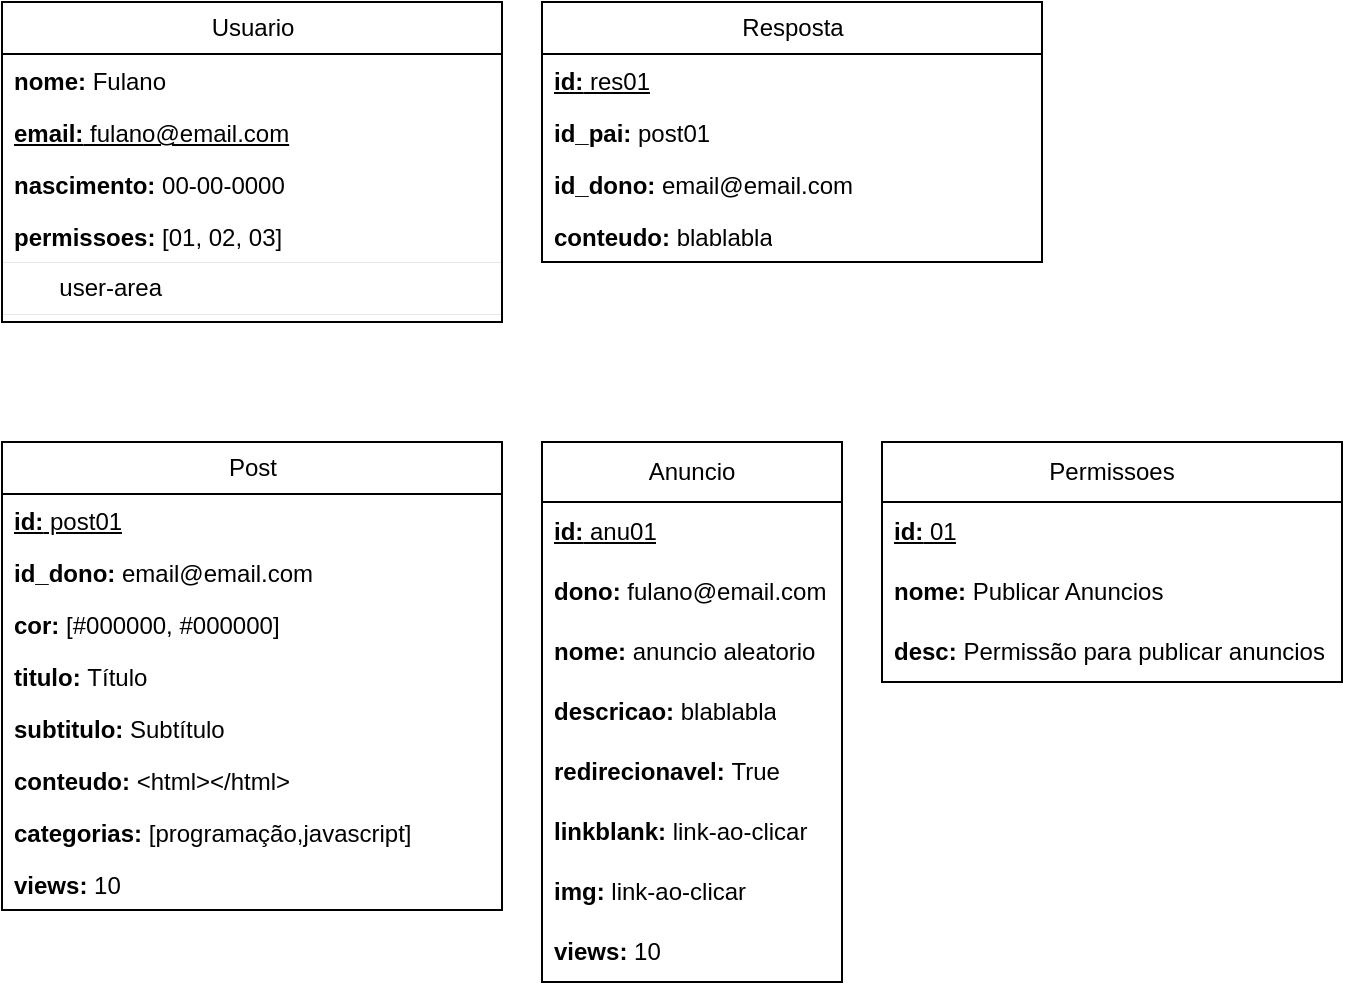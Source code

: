 <mxfile>
    <diagram id="SlQCMbPE0cquozN6VP6S" name="Page-1">
        <mxGraphModel dx="496" dy="495" grid="1" gridSize="10" guides="1" tooltips="1" connect="1" arrows="1" fold="1" page="1" pageScale="1" pageWidth="850" pageHeight="1100" math="0" shadow="0">
            <root>
                <mxCell id="0"/>
                <mxCell id="1" parent="0"/>
                <mxCell id="2" value="Usuario" style="swimlane;fontStyle=0;childLayout=stackLayout;horizontal=1;startSize=26;fillColor=none;horizontalStack=0;resizeParent=1;resizeParentMax=0;resizeLast=0;collapsible=1;marginBottom=0;html=1;" parent="1" vertex="1">
                    <mxGeometry x="130" y="250" width="250" height="160" as="geometry"/>
                </mxCell>
                <mxCell id="3" value="&lt;b&gt;nome:&lt;/b&gt; Fulano" style="text;strokeColor=none;fillColor=none;align=left;verticalAlign=top;spacingLeft=4;spacingRight=4;overflow=hidden;rotatable=0;points=[[0,0.5],[1,0.5]];portConstraint=eastwest;whiteSpace=wrap;html=1;" parent="2" vertex="1">
                    <mxGeometry y="26" width="250" height="26" as="geometry"/>
                </mxCell>
                <mxCell id="4" value="&lt;u&gt;&lt;b&gt;email:&lt;/b&gt; fulano@email.com&lt;/u&gt;" style="text;strokeColor=none;fillColor=none;align=left;verticalAlign=top;spacingLeft=4;spacingRight=4;overflow=hidden;rotatable=0;points=[[0,0.5],[1,0.5]];portConstraint=eastwest;whiteSpace=wrap;html=1;" parent="2" vertex="1">
                    <mxGeometry y="52" width="250" height="26" as="geometry"/>
                </mxCell>
                <mxCell id="5" value="&lt;b&gt;nascimento:&lt;/b&gt; 00-00-0000" style="text;strokeColor=none;fillColor=none;align=left;verticalAlign=top;spacingLeft=4;spacingRight=4;overflow=hidden;rotatable=0;points=[[0,0.5],[1,0.5]];portConstraint=eastwest;whiteSpace=wrap;html=1;" parent="2" vertex="1">
                    <mxGeometry y="78" width="250" height="26" as="geometry"/>
                </mxCell>
                <mxCell id="10" value="&lt;b&gt;permissoes:&lt;/b&gt;&amp;nbsp;[01, 02, 03]" style="text;strokeColor=none;fillColor=none;align=left;verticalAlign=top;spacingLeft=4;spacingRight=4;overflow=hidden;rotatable=0;points=[[0,0.5],[1,0.5]];portConstraint=eastwest;whiteSpace=wrap;html=1;" parent="2" vertex="1">
                    <mxGeometry y="104" width="250" height="26" as="geometry"/>
                </mxCell>
                <mxCell id="6" value="&lt;span style=&quot;white-space: pre;&quot;&gt;&#9;&lt;/span&gt;user-area" style="swimlane;fontStyle=0;childLayout=stackLayout;horizontal=1;startSize=26;fillColor=none;horizontalStack=0;resizeParent=1;resizeParentMax=0;resizeLast=0;collapsible=1;marginBottom=0;html=1;strokeWidth=0;align=left;" parent="2" vertex="1" collapsed="1">
                    <mxGeometry y="130" width="250" height="30" as="geometry">
                        <mxRectangle y="130" width="250" height="78" as="alternateBounds"/>
                    </mxGeometry>
                </mxCell>
                <mxCell id="7" value="&lt;b&gt;&lt;span style=&quot;white-space: pre;&quot;&gt;&#9;&lt;/span&gt;user-id: &lt;/b&gt;asdgrg-sfrarh-tthhf" style="text;strokeColor=none;fillColor=none;align=left;verticalAlign=top;spacingLeft=4;spacingRight=4;overflow=hidden;rotatable=0;points=[[0,0.5],[1,0.5]];portConstraint=eastwest;whiteSpace=wrap;html=1;" parent="6" vertex="1">
                    <mxGeometry y="26" width="250" height="26" as="geometry"/>
                </mxCell>
                <mxCell id="8" value="&lt;b&gt;&lt;span style=&quot;white-space: pre;&quot;&gt;&#9;&lt;/span&gt;password: &lt;/b&gt;sfarwwrgr" style="text;strokeColor=none;fillColor=none;align=left;verticalAlign=top;spacingLeft=4;spacingRight=4;overflow=hidden;rotatable=0;points=[[0,0.5],[1,0.5]];portConstraint=eastwest;whiteSpace=wrap;html=1;" parent="6" vertex="1">
                    <mxGeometry y="52" width="250" height="26" as="geometry"/>
                </mxCell>
                <mxCell id="12" value="Post" style="swimlane;fontStyle=0;childLayout=stackLayout;horizontal=1;startSize=26;fillColor=none;horizontalStack=0;resizeParent=1;resizeParentMax=0;resizeLast=0;collapsible=1;marginBottom=0;html=1;" parent="1" vertex="1">
                    <mxGeometry x="130" y="470" width="250" height="234" as="geometry"/>
                </mxCell>
                <mxCell id="16" value="&lt;u&gt;&lt;b&gt;id:&lt;/b&gt;&amp;nbsp;post01&lt;/u&gt;" style="text;strokeColor=none;fillColor=none;align=left;verticalAlign=top;spacingLeft=4;spacingRight=4;overflow=hidden;rotatable=0;points=[[0,0.5],[1,0.5]];portConstraint=eastwest;whiteSpace=wrap;html=1;" parent="12" vertex="1">
                    <mxGeometry y="26" width="250" height="26" as="geometry"/>
                </mxCell>
                <mxCell id="26" value="&lt;b&gt;id_dono:&lt;/b&gt;&amp;nbsp;email@email.com" style="text;strokeColor=none;fillColor=none;align=left;verticalAlign=top;spacingLeft=4;spacingRight=4;overflow=hidden;rotatable=0;points=[[0,0.5],[1,0.5]];portConstraint=eastwest;whiteSpace=wrap;html=1;" parent="12" vertex="1">
                    <mxGeometry y="52" width="250" height="26" as="geometry"/>
                </mxCell>
                <mxCell id="27" value="&lt;b&gt;cor:&lt;/b&gt;&amp;nbsp;[#000000, #000000]" style="text;strokeColor=none;fillColor=none;align=left;verticalAlign=top;spacingLeft=4;spacingRight=4;overflow=hidden;rotatable=0;points=[[0,0.5],[1,0.5]];portConstraint=eastwest;whiteSpace=wrap;html=1;" parent="12" vertex="1">
                    <mxGeometry y="78" width="250" height="26" as="geometry"/>
                </mxCell>
                <mxCell id="13" value="&lt;b&gt;titulo:&lt;/b&gt;&amp;nbsp;Título" style="text;strokeColor=none;fillColor=none;align=left;verticalAlign=top;spacingLeft=4;spacingRight=4;overflow=hidden;rotatable=0;points=[[0,0.5],[1,0.5]];portConstraint=eastwest;whiteSpace=wrap;html=1;" parent="12" vertex="1">
                    <mxGeometry y="104" width="250" height="26" as="geometry"/>
                </mxCell>
                <mxCell id="14" value="&lt;b&gt;subtitulo:&lt;/b&gt;&amp;nbsp;Subtítulo" style="text;strokeColor=none;fillColor=none;align=left;verticalAlign=top;spacingLeft=4;spacingRight=4;overflow=hidden;rotatable=0;points=[[0,0.5],[1,0.5]];portConstraint=eastwest;whiteSpace=wrap;html=1;" parent="12" vertex="1">
                    <mxGeometry y="130" width="250" height="26" as="geometry"/>
                </mxCell>
                <mxCell id="15" value="&lt;b&gt;conteudo:&lt;/b&gt;&amp;nbsp;&amp;lt;html&amp;gt;&amp;lt;/html&amp;gt;" style="text;strokeColor=none;fillColor=none;align=left;verticalAlign=top;spacingLeft=4;spacingRight=4;overflow=hidden;rotatable=0;points=[[0,0.5],[1,0.5]];portConstraint=eastwest;whiteSpace=wrap;html=1;" parent="12" vertex="1">
                    <mxGeometry y="156" width="250" height="26" as="geometry"/>
                </mxCell>
                <mxCell id="17" value="&lt;b&gt;categorias: &lt;/b&gt;[programação,javascript]" style="text;strokeColor=none;fillColor=none;align=left;verticalAlign=top;spacingLeft=4;spacingRight=4;overflow=hidden;rotatable=0;points=[[0,0.5],[1,0.5]];portConstraint=eastwest;whiteSpace=wrap;html=1;" parent="12" vertex="1">
                    <mxGeometry y="182" width="250" height="26" as="geometry"/>
                </mxCell>
                <mxCell id="35" value="&lt;b&gt;views: &lt;/b&gt;10" style="text;strokeColor=none;fillColor=none;align=left;verticalAlign=top;spacingLeft=4;spacingRight=4;overflow=hidden;rotatable=0;points=[[0,0.5],[1,0.5]];portConstraint=eastwest;whiteSpace=wrap;html=1;" parent="12" vertex="1">
                    <mxGeometry y="208" width="250" height="26" as="geometry"/>
                </mxCell>
                <mxCell id="20" value="Resposta" style="swimlane;fontStyle=0;childLayout=stackLayout;horizontal=1;startSize=26;fillColor=none;horizontalStack=0;resizeParent=1;resizeParentMax=0;resizeLast=0;collapsible=1;marginBottom=0;html=1;" parent="1" vertex="1">
                    <mxGeometry x="400" y="250" width="250" height="130" as="geometry"/>
                </mxCell>
                <mxCell id="21" value="&lt;u&gt;&lt;b&gt;id:&lt;/b&gt;&amp;nbsp;res01&lt;/u&gt;" style="text;strokeColor=none;fillColor=none;align=left;verticalAlign=top;spacingLeft=4;spacingRight=4;overflow=hidden;rotatable=0;points=[[0,0.5],[1,0.5]];portConstraint=eastwest;whiteSpace=wrap;html=1;" parent="20" vertex="1">
                    <mxGeometry y="26" width="250" height="26" as="geometry"/>
                </mxCell>
                <mxCell id="22" value="&lt;b&gt;id_pai:&lt;/b&gt;&amp;nbsp;post01" style="text;strokeColor=none;fillColor=none;align=left;verticalAlign=top;spacingLeft=4;spacingRight=4;overflow=hidden;rotatable=0;points=[[0,0.5],[1,0.5]];portConstraint=eastwest;whiteSpace=wrap;html=1;" parent="20" vertex="1">
                    <mxGeometry y="52" width="250" height="26" as="geometry"/>
                </mxCell>
                <mxCell id="23" value="&lt;b&gt;id_dono:&lt;/b&gt;&amp;nbsp;email@email.com" style="text;strokeColor=none;fillColor=none;align=left;verticalAlign=top;spacingLeft=4;spacingRight=4;overflow=hidden;rotatable=0;points=[[0,0.5],[1,0.5]];portConstraint=eastwest;whiteSpace=wrap;html=1;" parent="20" vertex="1">
                    <mxGeometry y="78" width="250" height="26" as="geometry"/>
                </mxCell>
                <mxCell id="24" value="&lt;b&gt;conteudo:&lt;/b&gt;&amp;nbsp;blablabla" style="text;strokeColor=none;fillColor=none;align=left;verticalAlign=top;spacingLeft=4;spacingRight=4;overflow=hidden;rotatable=0;points=[[0,0.5],[1,0.5]];portConstraint=eastwest;whiteSpace=wrap;html=1;" parent="20" vertex="1">
                    <mxGeometry y="104" width="250" height="26" as="geometry"/>
                </mxCell>
                <mxCell id="28" value="Anuncio" style="swimlane;fontStyle=0;childLayout=stackLayout;horizontal=1;startSize=30;horizontalStack=0;resizeParent=1;resizeParentMax=0;resizeLast=0;collapsible=1;marginBottom=0;whiteSpace=wrap;html=1;" parent="1" vertex="1">
                    <mxGeometry x="400" y="470" width="150" height="270" as="geometry"/>
                </mxCell>
                <mxCell id="29" value="&lt;u&gt;&lt;b&gt;id:&lt;/b&gt; anu01&lt;/u&gt;" style="text;strokeColor=none;fillColor=none;align=left;verticalAlign=middle;spacingLeft=4;spacingRight=4;overflow=hidden;points=[[0,0.5],[1,0.5]];portConstraint=eastwest;rotatable=0;whiteSpace=wrap;html=1;" parent="28" vertex="1">
                    <mxGeometry y="30" width="150" height="30" as="geometry"/>
                </mxCell>
                <mxCell id="30" value="&lt;b&gt;dono:&lt;/b&gt; fulano@email.com" style="text;strokeColor=none;fillColor=none;align=left;verticalAlign=middle;spacingLeft=4;spacingRight=4;overflow=hidden;points=[[0,0.5],[1,0.5]];portConstraint=eastwest;rotatable=0;whiteSpace=wrap;html=1;" parent="28" vertex="1">
                    <mxGeometry y="60" width="150" height="30" as="geometry"/>
                </mxCell>
                <mxCell id="34" value="&lt;b&gt;nome:&lt;/b&gt;&amp;nbsp;anuncio aleatorio" style="text;strokeColor=none;fillColor=none;align=left;verticalAlign=middle;spacingLeft=4;spacingRight=4;overflow=hidden;points=[[0,0.5],[1,0.5]];portConstraint=eastwest;rotatable=0;whiteSpace=wrap;html=1;" parent="28" vertex="1">
                    <mxGeometry y="90" width="150" height="30" as="geometry"/>
                </mxCell>
                <mxCell id="31" value="&lt;b&gt;descricao:&lt;/b&gt; blablabla" style="text;strokeColor=none;fillColor=none;align=left;verticalAlign=middle;spacingLeft=4;spacingRight=4;overflow=hidden;points=[[0,0.5],[1,0.5]];portConstraint=eastwest;rotatable=0;whiteSpace=wrap;html=1;" parent="28" vertex="1">
                    <mxGeometry y="120" width="150" height="30" as="geometry"/>
                </mxCell>
                <mxCell id="37" value="&lt;b&gt;redirecionavel:&lt;/b&gt;&amp;nbsp;True" style="text;strokeColor=none;fillColor=none;align=left;verticalAlign=middle;spacingLeft=4;spacingRight=4;overflow=hidden;points=[[0,0.5],[1,0.5]];portConstraint=eastwest;rotatable=0;whiteSpace=wrap;html=1;" parent="28" vertex="1">
                    <mxGeometry y="150" width="150" height="30" as="geometry"/>
                </mxCell>
                <mxCell id="32" value="&lt;b&gt;linkblank:&lt;/b&gt;&amp;nbsp;link-ao-clicar" style="text;strokeColor=none;fillColor=none;align=left;verticalAlign=middle;spacingLeft=4;spacingRight=4;overflow=hidden;points=[[0,0.5],[1,0.5]];portConstraint=eastwest;rotatable=0;whiteSpace=wrap;html=1;" parent="28" vertex="1">
                    <mxGeometry y="180" width="150" height="30" as="geometry"/>
                </mxCell>
                <mxCell id="33" value="&lt;b&gt;img:&lt;/b&gt;&amp;nbsp;link-ao-clicar" style="text;strokeColor=none;fillColor=none;align=left;verticalAlign=middle;spacingLeft=4;spacingRight=4;overflow=hidden;points=[[0,0.5],[1,0.5]];portConstraint=eastwest;rotatable=0;whiteSpace=wrap;html=1;" parent="28" vertex="1">
                    <mxGeometry y="210" width="150" height="30" as="geometry"/>
                </mxCell>
                <mxCell id="36" value="&lt;b&gt;views:&lt;/b&gt;&amp;nbsp;10" style="text;strokeColor=none;fillColor=none;align=left;verticalAlign=middle;spacingLeft=4;spacingRight=4;overflow=hidden;points=[[0,0.5],[1,0.5]];portConstraint=eastwest;rotatable=0;whiteSpace=wrap;html=1;" parent="28" vertex="1">
                    <mxGeometry y="240" width="150" height="30" as="geometry"/>
                </mxCell>
                <mxCell id="42" value="Permissoes" style="swimlane;fontStyle=0;childLayout=stackLayout;horizontal=1;startSize=30;horizontalStack=0;resizeParent=1;resizeParentMax=0;resizeLast=0;collapsible=1;marginBottom=0;whiteSpace=wrap;html=1;" parent="1" vertex="1">
                    <mxGeometry x="570" y="470" width="230" height="120" as="geometry"/>
                </mxCell>
                <mxCell id="43" value="&lt;u&gt;&lt;b&gt;id:&lt;/b&gt; 01&lt;/u&gt;" style="text;strokeColor=none;fillColor=none;align=left;verticalAlign=middle;spacingLeft=4;spacingRight=4;overflow=hidden;points=[[0,0.5],[1,0.5]];portConstraint=eastwest;rotatable=0;whiteSpace=wrap;html=1;" parent="42" vertex="1">
                    <mxGeometry y="30" width="230" height="30" as="geometry"/>
                </mxCell>
                <mxCell id="44" value="&lt;b&gt;nome:&lt;/b&gt; Publicar Anuncios" style="text;strokeColor=none;fillColor=none;align=left;verticalAlign=middle;spacingLeft=4;spacingRight=4;overflow=hidden;points=[[0,0.5],[1,0.5]];portConstraint=eastwest;rotatable=0;whiteSpace=wrap;html=1;" parent="42" vertex="1">
                    <mxGeometry y="60" width="230" height="30" as="geometry"/>
                </mxCell>
                <mxCell id="45" value="&lt;b&gt;desc:&lt;/b&gt; Permissão para publicar anuncios" style="text;strokeColor=none;fillColor=none;align=left;verticalAlign=middle;spacingLeft=4;spacingRight=4;overflow=hidden;points=[[0,0.5],[1,0.5]];portConstraint=eastwest;rotatable=0;whiteSpace=wrap;html=1;" parent="42" vertex="1">
                    <mxGeometry y="90" width="230" height="30" as="geometry"/>
                </mxCell>
            </root>
        </mxGraphModel>
    </diagram>
</mxfile>